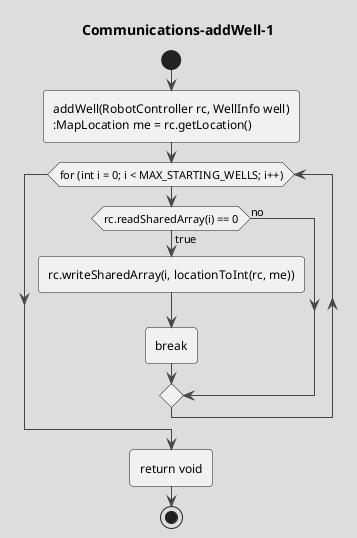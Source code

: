 @startuml Communications-addWell-1
!theme toy 
title Communications-addWell-1
start

' :from part 1; 

' static void addWell(RobotController rc, WellInfo well) throws GameActionException {
' Boolean printToConsole = false;
' Boolean sometimesTrue = false;

' // logDetails = rc.getTeam() + ":"
' // + rc.getType() + "#" 
' // + rc.getID()  
' logDetails = " Health: " + rc.getHealth()  
' + " Location: " + rc.getLocation()
' + " RobotCount: " + rc.getRobotCount()
' + " AD: " + rc.getResourceAmount(ResourceType.ADAMANTIUM) 
' + " MN: " + rc.getResourceAmount(ResourceType.MANA)  
' + " EX: " + rc.getResourceAmount(ResourceType.ELIXIR)
' // + " getClosestEnemy: " + Communication.getClosestEnemy(rc)  
' + " NumAnchors: " + rc.getNumAnchors(Anchor.STANDARD);   

' anotherString = logDetails;

' if (printToConsole || sometimesTrue) {
'     System.out.println(logDetails + " 440 addWell " );
' }

:addWell(RobotController rc, WellInfo well)
:MapLocation me = rc.getLocation();
while (for (int i = 0; i < MAX_STARTING_WELLS; i++)) 
    if (rc.readSharedArray(i) == 0) then (true)
        :rc.writeSharedArray(i, locationToInt(rc, me));
        :break;
    else (no)
    endif
endwhile

        ' if (printToConsole || sometimesTrue) {
        '     anotherString = logDetails + " 441 addWell " + "rc.writeSharedArray i = " + i + " locationToInt(rc, me) = " + locationToInt(rc, me) + " intToLocation(rc, i) = " + intToLocation(rc, locationToInt(rc, me));
        '     System.out.println(anotherString );
        ' }        
'     }
' }

:return void; 
stop
@enduml

' if (if target != null) then (true)
'     :we have a nearby enemy, move away;
'     if (if rc.canAttack(target.getLocation())) then (true)
'         :rc.attack(target.getLocation());
'         :rc.setIndicatorString(" AAAA0 Amplifier attacking " + target.getLocation());
'     else (no)
'     endif    
'     :Pathing.moveTowards(rc, target.getLocation());
'     :rc.setIndicatorString(" BBBB0 Pathing.moveTowards " + target.getLocation());
' else (no)
'     :no nearby enemy, good;
'     :below is about joining with other launchers;
'     :RobotInfo[] allies = rc.senseNearbyRobots(9, rc.getTeam());
'     :int lowestID = rc.getID();
'     :MapLocation leaderPos = null;
'     while (RobotInfo ally : allies)
'         if (if ally.getType() != RobotType.LAUNCHER) then (true)
'             :continue;
'         else (no)
'         endif    
'         if (if ally.getID() < lowestID) then (true)
'             :lowestID = ally.getID();
'             :leaderPos = ally.getLocation();
'         else (no)
'         endif    
'     endwhile
'     if (if leaderPos != null) then (true)
'         :Pathing.moveTowards(rc, leaderPos);
'         :rc.setIndicatorString("Following " + lowestID);
'     else (no)
'         :MapLocation center = new MapLocation(rc.getMapWidth()/2, rc.getMapHeight()/2);
'         ' // MapLocation center = goalLoc;
'         :Pathing.moveTowards(rc, center);
'         :rc.setIndicatorString("I'm the leader! moving toward center " + center);
'     endif    
' endif    
' :Also try to move randomly;
' :Direction dir = RobotPlayer.directions[RobotPlayer.rng.nextInt(RobotPlayer.directions.length)];
' if (if rc.canMove(dir)) then (true)
'     :rc.move(dir);
'     :rc.setIndicatorString(" YYYY0 rc.move(dir) " + dir);
' else (no)
' endif    


